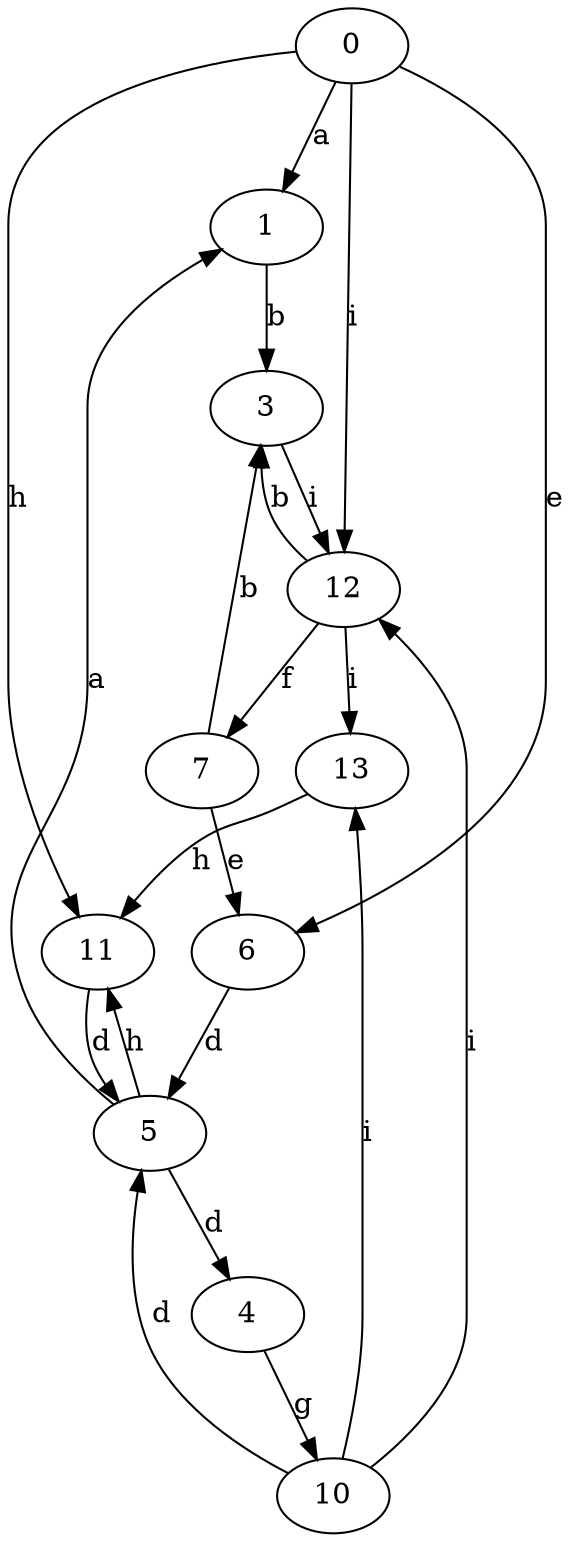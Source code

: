 strict digraph  {
0;
1;
3;
4;
5;
6;
7;
10;
11;
12;
13;
0 -> 1  [label=a];
0 -> 6  [label=e];
0 -> 11  [label=h];
0 -> 12  [label=i];
1 -> 3  [label=b];
3 -> 12  [label=i];
4 -> 10  [label=g];
5 -> 1  [label=a];
5 -> 4  [label=d];
5 -> 11  [label=h];
6 -> 5  [label=d];
7 -> 3  [label=b];
7 -> 6  [label=e];
10 -> 5  [label=d];
10 -> 12  [label=i];
10 -> 13  [label=i];
11 -> 5  [label=d];
12 -> 3  [label=b];
12 -> 7  [label=f];
12 -> 13  [label=i];
13 -> 11  [label=h];
}
